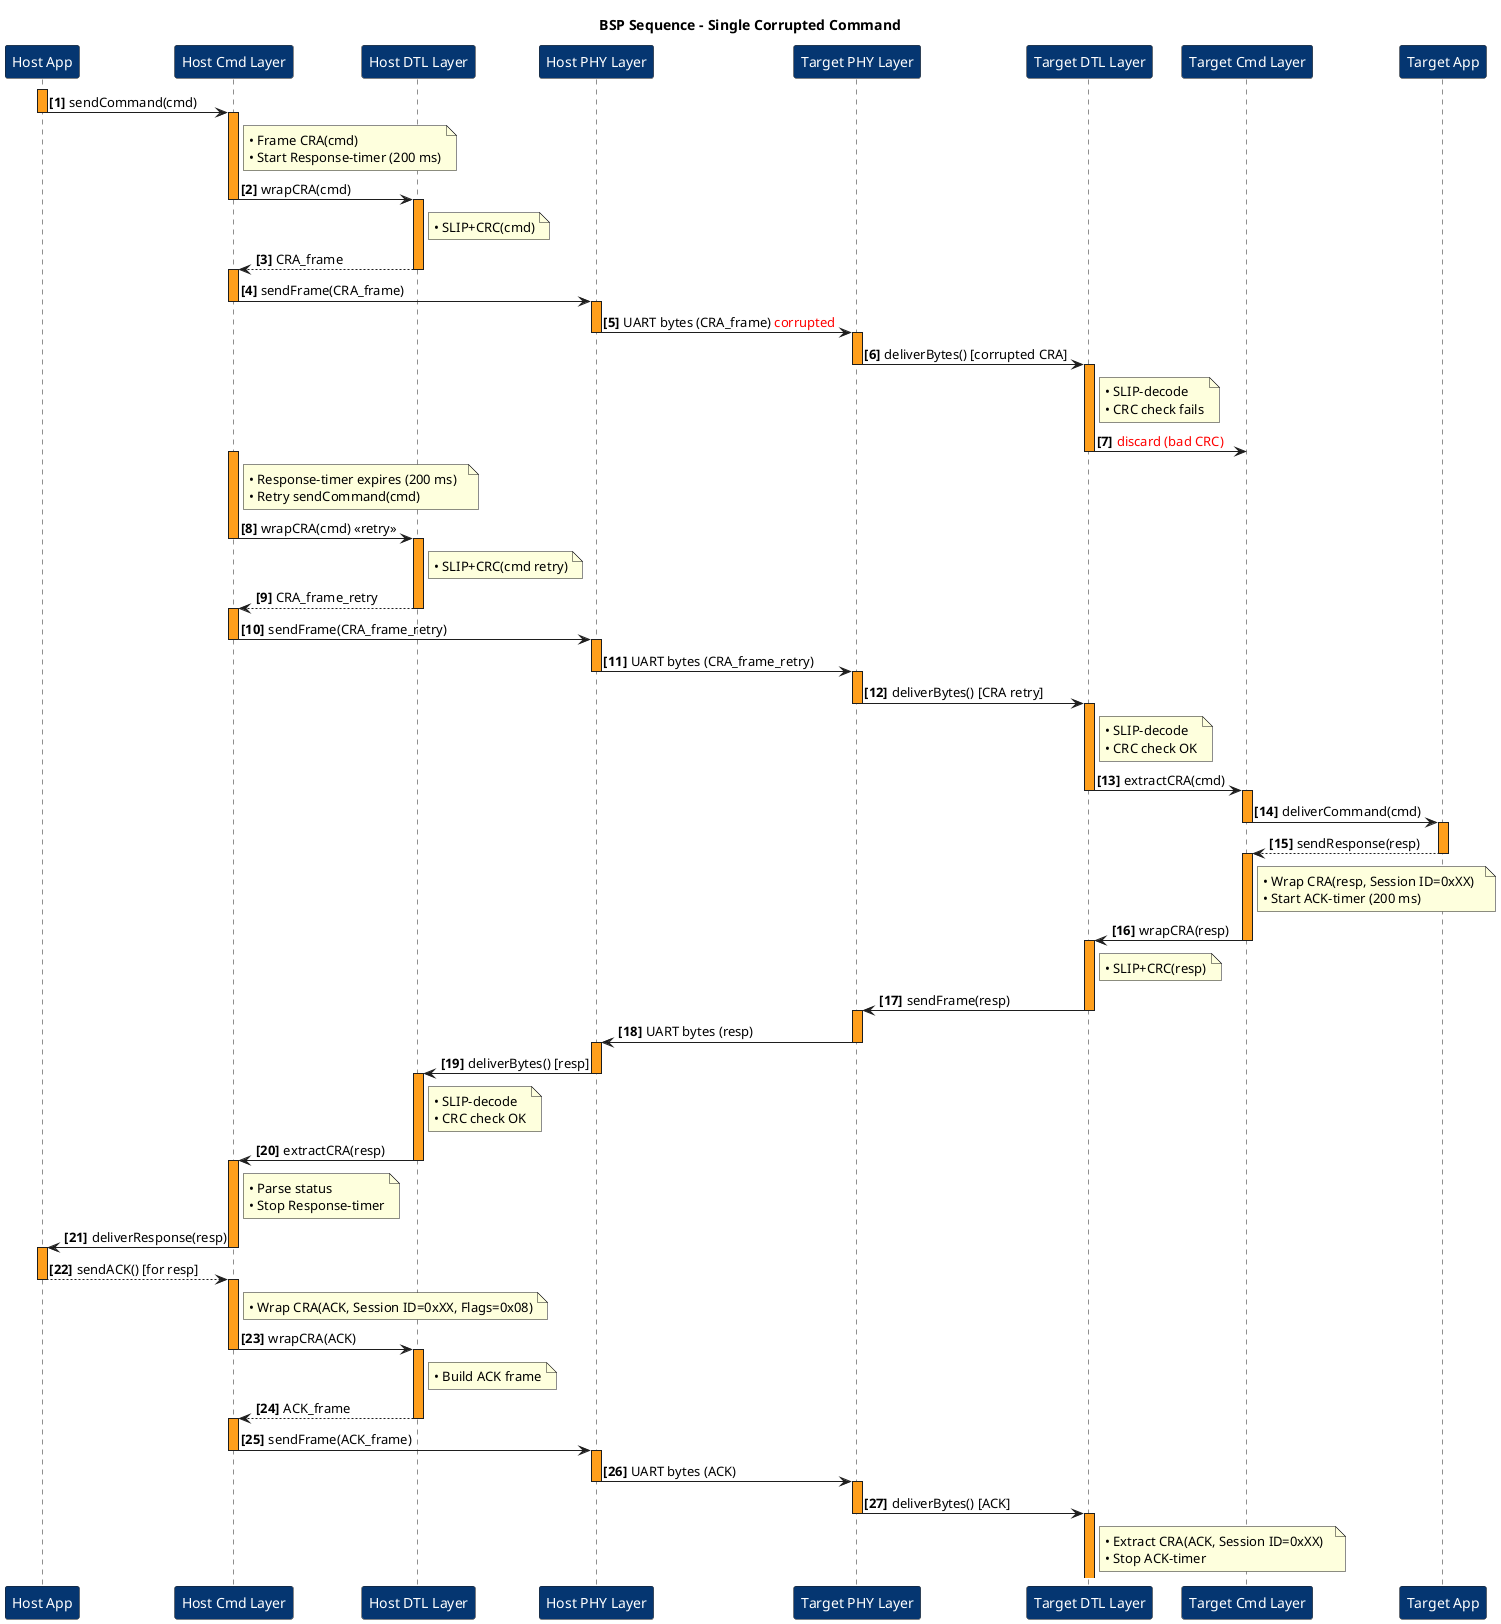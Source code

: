 @startuml SingleCorruptedCommand

'──────────────────────── Visual settings ────────────────────────
skinparam ParticipantPadding 120 '
skinparam participant {
    BackgroundColor #053671
    BorderColor     #1e1e1e
    FontColor       white
}
skinparam sequence {
    ArrowColor                 #1e1e1e
    LifeLineBorderColor        #1e1e1e
    LifeLineBackgroundColor    #ff9f1c
    ParticipantBorderColor     #1e1e1e
    ParticipantBackgroundColor #053671
    ParticipantFontColor       white
}

title **BSP Sequence – Single Corrupted Command**

participant "Host App"         as HA
participant "Host Cmd Layer"   as HC
participant "Host DTL Layer"   as HD
participant "Host PHY Layer"   as HP
participant "Target PHY Layer" as TP
participant "Target DTL Layer" as TD
participant "Target Cmd Layer" as TC
participant "Target App"       as TA

autonumber "<b>[0]</b>"

'─── 1) Host sends a single command (corrupted) ─────────────────
activate HA
HA -> HC : sendCommand(cmd)
deactivate HA

activate HC
note right of HC
  • Frame CRA(cmd)  
  • Start Response-timer (200 ms)
end note
HC -> HD : wrapCRA(cmd)
deactivate HC

activate HD
note right of HD
  • SLIP+CRC(cmd)
end note
HD --> HC : CRA_frame
deactivate HD

activate HC
HC -> HP : sendFrame(CRA_frame)
deactivate HC

activate HP
HP -> TP : UART bytes (CRA_frame) <color:red>corrupted</color>
deactivate HP

'─── 2) Target detects corruption ───────────────────────────────
activate TP
TP -> TD : deliverBytes() [corrupted CRA]
deactivate TP

activate TD
note right of TD
  • SLIP-decode  
  • CRC check fails
end note
TD -> TC : <color:red>discard (bad CRC)</color>
deactivate TD

'─── 3) Host Response-timer expires & retries ───────────────────
activate HC
note right of HC
  • Response-timer expires (200 ms)  
  • Retry sendCommand(cmd)
end note
HC -> HD : wrapCRA(cmd) «retry»
deactivate HC

activate HD
note right of HD
  • SLIP+CRC(cmd retry)
end note
HD --> HC : CRA_frame_retry
deactivate HD

activate HC
HC -> HP : sendFrame(CRA_frame_retry)
deactivate HC

activate HP
HP -> TP : UART bytes (CRA_frame_retry)
deactivate HP

'─── 4) Target processes retry successfully ─────────────────────
activate TP
TP -> TD : deliverBytes() [CRA retry]
deactivate TP

activate TD
note right of TD
  • SLIP-decode  
  • CRC check OK
end note
TD -> TC : extractCRA(cmd)
deactivate TD

activate TC
TC -> TA : deliverCommand(cmd)
deactivate TC

activate TA
TA --> TC : sendResponse(resp)
deactivate TA

activate TC
note right of TC
  • Wrap CRA(resp, Session ID=0xXX)  
  • Start ACK-timer (200 ms)
end note
TC -> TD : wrapCRA(resp)
deactivate TC

activate TD
note right of TD
  • SLIP+CRC(resp)
end note
TD -> TP : sendFrame(resp)
deactivate TD

activate TP
TP -> HP : UART bytes (resp)
deactivate TP

'─── 5) Host processes response ────────────────────────────────
activate HP
HP -> HD : deliverBytes() [resp]
deactivate HP

activate HD
note right of HD
  • SLIP-decode  
  • CRC check OK
end note
HD -> HC : extractCRA(resp)
deactivate HD

activate HC
note right of HC
  • Parse status  
  • Stop Response-timer
end note
HC -> HA : deliverResponse(resp)
deactivate HC

'─── 6) Host sends ACK ─────────────────────────────────────────
activate HA
HA --> HC : sendACK() [for resp]
deactivate HA

activate HC
note right of HC
  • Wrap CRA(ACK, Session ID=0xXX, Flags=0x08)
end note
HC -> HD : wrapCRA(ACK)
deactivate HC

activate HD
note right of HD
  • Build ACK frame
end note
HD --> HC : ACK_frame
deactivate HD

activate HC
HC -> HP : sendFrame(ACK_frame)
deactivate HC

activate HP
HP -> TP : UART bytes (ACK)
deactivate HP

'─── 7) Target processes ACK ───────────────────────────────────
activate TP
TP -> TD : deliverBytes() [ACK]
deactivate TP

activate TD
note right of TD
  • Extract CRA(ACK, Session ID=0xXX)  
  • Stop ACK-timer
end note
deactivate TD

@enduml